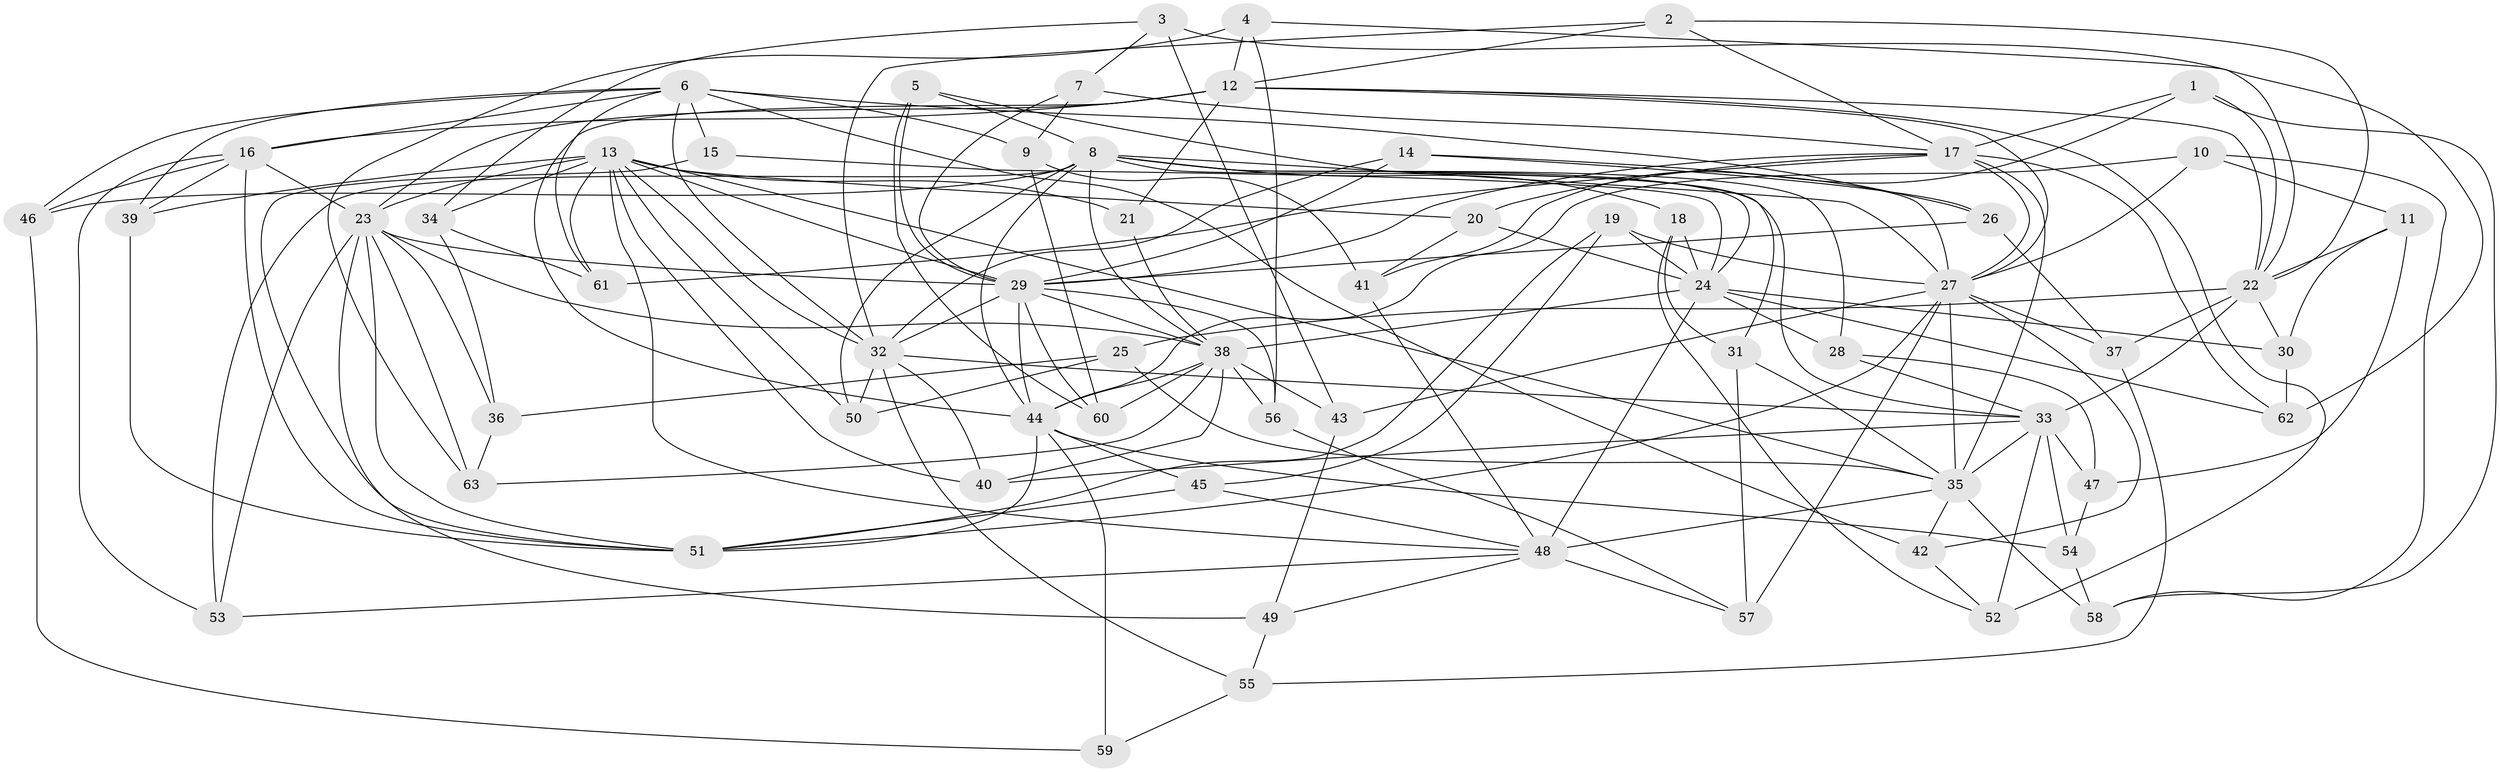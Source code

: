 // original degree distribution, {4: 1.0}
// Generated by graph-tools (version 1.1) at 2025/53/03/04/25 22:53:51]
// undirected, 63 vertices, 175 edges
graph export_dot {
  node [color=gray90,style=filled];
  1;
  2;
  3;
  4;
  5;
  6;
  7;
  8;
  9;
  10;
  11;
  12;
  13;
  14;
  15;
  16;
  17;
  18;
  19;
  20;
  21;
  22;
  23;
  24;
  25;
  26;
  27;
  28;
  29;
  30;
  31;
  32;
  33;
  34;
  35;
  36;
  37;
  38;
  39;
  40;
  41;
  42;
  43;
  44;
  45;
  46;
  47;
  48;
  49;
  50;
  51;
  52;
  53;
  54;
  55;
  56;
  57;
  58;
  59;
  60;
  61;
  62;
  63;
  1 -- 17 [weight=1.0];
  1 -- 22 [weight=1.0];
  1 -- 41 [weight=1.0];
  1 -- 58 [weight=1.0];
  2 -- 12 [weight=1.0];
  2 -- 17 [weight=1.0];
  2 -- 22 [weight=1.0];
  2 -- 32 [weight=1.0];
  3 -- 7 [weight=1.0];
  3 -- 34 [weight=1.0];
  3 -- 43 [weight=1.0];
  3 -- 62 [weight=1.0];
  4 -- 12 [weight=1.0];
  4 -- 22 [weight=1.0];
  4 -- 56 [weight=1.0];
  4 -- 63 [weight=1.0];
  5 -- 8 [weight=1.0];
  5 -- 29 [weight=1.0];
  5 -- 31 [weight=1.0];
  5 -- 60 [weight=1.0];
  6 -- 9 [weight=1.0];
  6 -- 15 [weight=2.0];
  6 -- 16 [weight=1.0];
  6 -- 26 [weight=1.0];
  6 -- 32 [weight=1.0];
  6 -- 39 [weight=1.0];
  6 -- 42 [weight=1.0];
  6 -- 46 [weight=1.0];
  6 -- 61 [weight=1.0];
  7 -- 9 [weight=1.0];
  7 -- 17 [weight=1.0];
  7 -- 29 [weight=1.0];
  8 -- 18 [weight=1.0];
  8 -- 24 [weight=1.0];
  8 -- 27 [weight=1.0];
  8 -- 28 [weight=1.0];
  8 -- 33 [weight=2.0];
  8 -- 38 [weight=1.0];
  8 -- 44 [weight=1.0];
  8 -- 46 [weight=1.0];
  8 -- 50 [weight=1.0];
  8 -- 53 [weight=1.0];
  9 -- 41 [weight=1.0];
  9 -- 60 [weight=1.0];
  10 -- 11 [weight=1.0];
  10 -- 27 [weight=1.0];
  10 -- 44 [weight=1.0];
  10 -- 58 [weight=1.0];
  11 -- 22 [weight=1.0];
  11 -- 30 [weight=1.0];
  11 -- 47 [weight=1.0];
  12 -- 16 [weight=1.0];
  12 -- 21 [weight=2.0];
  12 -- 22 [weight=1.0];
  12 -- 23 [weight=1.0];
  12 -- 27 [weight=1.0];
  12 -- 44 [weight=1.0];
  12 -- 52 [weight=1.0];
  13 -- 20 [weight=1.0];
  13 -- 21 [weight=1.0];
  13 -- 23 [weight=1.0];
  13 -- 29 [weight=1.0];
  13 -- 32 [weight=1.0];
  13 -- 34 [weight=1.0];
  13 -- 35 [weight=1.0];
  13 -- 39 [weight=1.0];
  13 -- 40 [weight=1.0];
  13 -- 48 [weight=1.0];
  13 -- 50 [weight=1.0];
  13 -- 61 [weight=1.0];
  14 -- 26 [weight=1.0];
  14 -- 27 [weight=1.0];
  14 -- 29 [weight=1.0];
  14 -- 32 [weight=1.0];
  15 -- 24 [weight=1.0];
  15 -- 51 [weight=1.0];
  16 -- 23 [weight=2.0];
  16 -- 39 [weight=1.0];
  16 -- 46 [weight=1.0];
  16 -- 51 [weight=1.0];
  16 -- 53 [weight=1.0];
  17 -- 20 [weight=1.0];
  17 -- 27 [weight=1.0];
  17 -- 29 [weight=1.0];
  17 -- 35 [weight=2.0];
  17 -- 61 [weight=1.0];
  17 -- 62 [weight=1.0];
  18 -- 24 [weight=1.0];
  18 -- 31 [weight=1.0];
  18 -- 52 [weight=1.0];
  19 -- 24 [weight=1.0];
  19 -- 27 [weight=1.0];
  19 -- 45 [weight=1.0];
  19 -- 51 [weight=1.0];
  20 -- 24 [weight=1.0];
  20 -- 41 [weight=1.0];
  21 -- 38 [weight=1.0];
  22 -- 25 [weight=1.0];
  22 -- 30 [weight=1.0];
  22 -- 33 [weight=2.0];
  22 -- 37 [weight=1.0];
  23 -- 29 [weight=1.0];
  23 -- 36 [weight=1.0];
  23 -- 38 [weight=2.0];
  23 -- 49 [weight=1.0];
  23 -- 51 [weight=1.0];
  23 -- 53 [weight=1.0];
  23 -- 63 [weight=1.0];
  24 -- 28 [weight=1.0];
  24 -- 30 [weight=1.0];
  24 -- 38 [weight=1.0];
  24 -- 48 [weight=3.0];
  24 -- 62 [weight=1.0];
  25 -- 35 [weight=1.0];
  25 -- 36 [weight=1.0];
  25 -- 50 [weight=1.0];
  26 -- 29 [weight=1.0];
  26 -- 37 [weight=1.0];
  27 -- 35 [weight=1.0];
  27 -- 37 [weight=1.0];
  27 -- 42 [weight=1.0];
  27 -- 43 [weight=1.0];
  27 -- 51 [weight=1.0];
  27 -- 57 [weight=1.0];
  28 -- 33 [weight=1.0];
  28 -- 47 [weight=1.0];
  29 -- 32 [weight=1.0];
  29 -- 38 [weight=1.0];
  29 -- 44 [weight=1.0];
  29 -- 56 [weight=1.0];
  29 -- 60 [weight=1.0];
  30 -- 62 [weight=1.0];
  31 -- 35 [weight=1.0];
  31 -- 57 [weight=1.0];
  32 -- 33 [weight=2.0];
  32 -- 40 [weight=1.0];
  32 -- 50 [weight=1.0];
  32 -- 55 [weight=1.0];
  33 -- 35 [weight=1.0];
  33 -- 40 [weight=1.0];
  33 -- 47 [weight=1.0];
  33 -- 52 [weight=1.0];
  33 -- 54 [weight=1.0];
  34 -- 36 [weight=1.0];
  34 -- 61 [weight=1.0];
  35 -- 42 [weight=1.0];
  35 -- 48 [weight=1.0];
  35 -- 58 [weight=1.0];
  36 -- 63 [weight=1.0];
  37 -- 55 [weight=1.0];
  38 -- 40 [weight=1.0];
  38 -- 43 [weight=1.0];
  38 -- 44 [weight=1.0];
  38 -- 56 [weight=1.0];
  38 -- 60 [weight=1.0];
  38 -- 63 [weight=1.0];
  39 -- 51 [weight=1.0];
  41 -- 48 [weight=1.0];
  42 -- 52 [weight=1.0];
  43 -- 49 [weight=1.0];
  44 -- 45 [weight=1.0];
  44 -- 51 [weight=1.0];
  44 -- 54 [weight=1.0];
  44 -- 59 [weight=2.0];
  45 -- 48 [weight=1.0];
  45 -- 51 [weight=1.0];
  46 -- 59 [weight=1.0];
  47 -- 54 [weight=1.0];
  48 -- 49 [weight=1.0];
  48 -- 53 [weight=1.0];
  48 -- 57 [weight=1.0];
  49 -- 55 [weight=1.0];
  54 -- 58 [weight=1.0];
  55 -- 59 [weight=1.0];
  56 -- 57 [weight=1.0];
}
